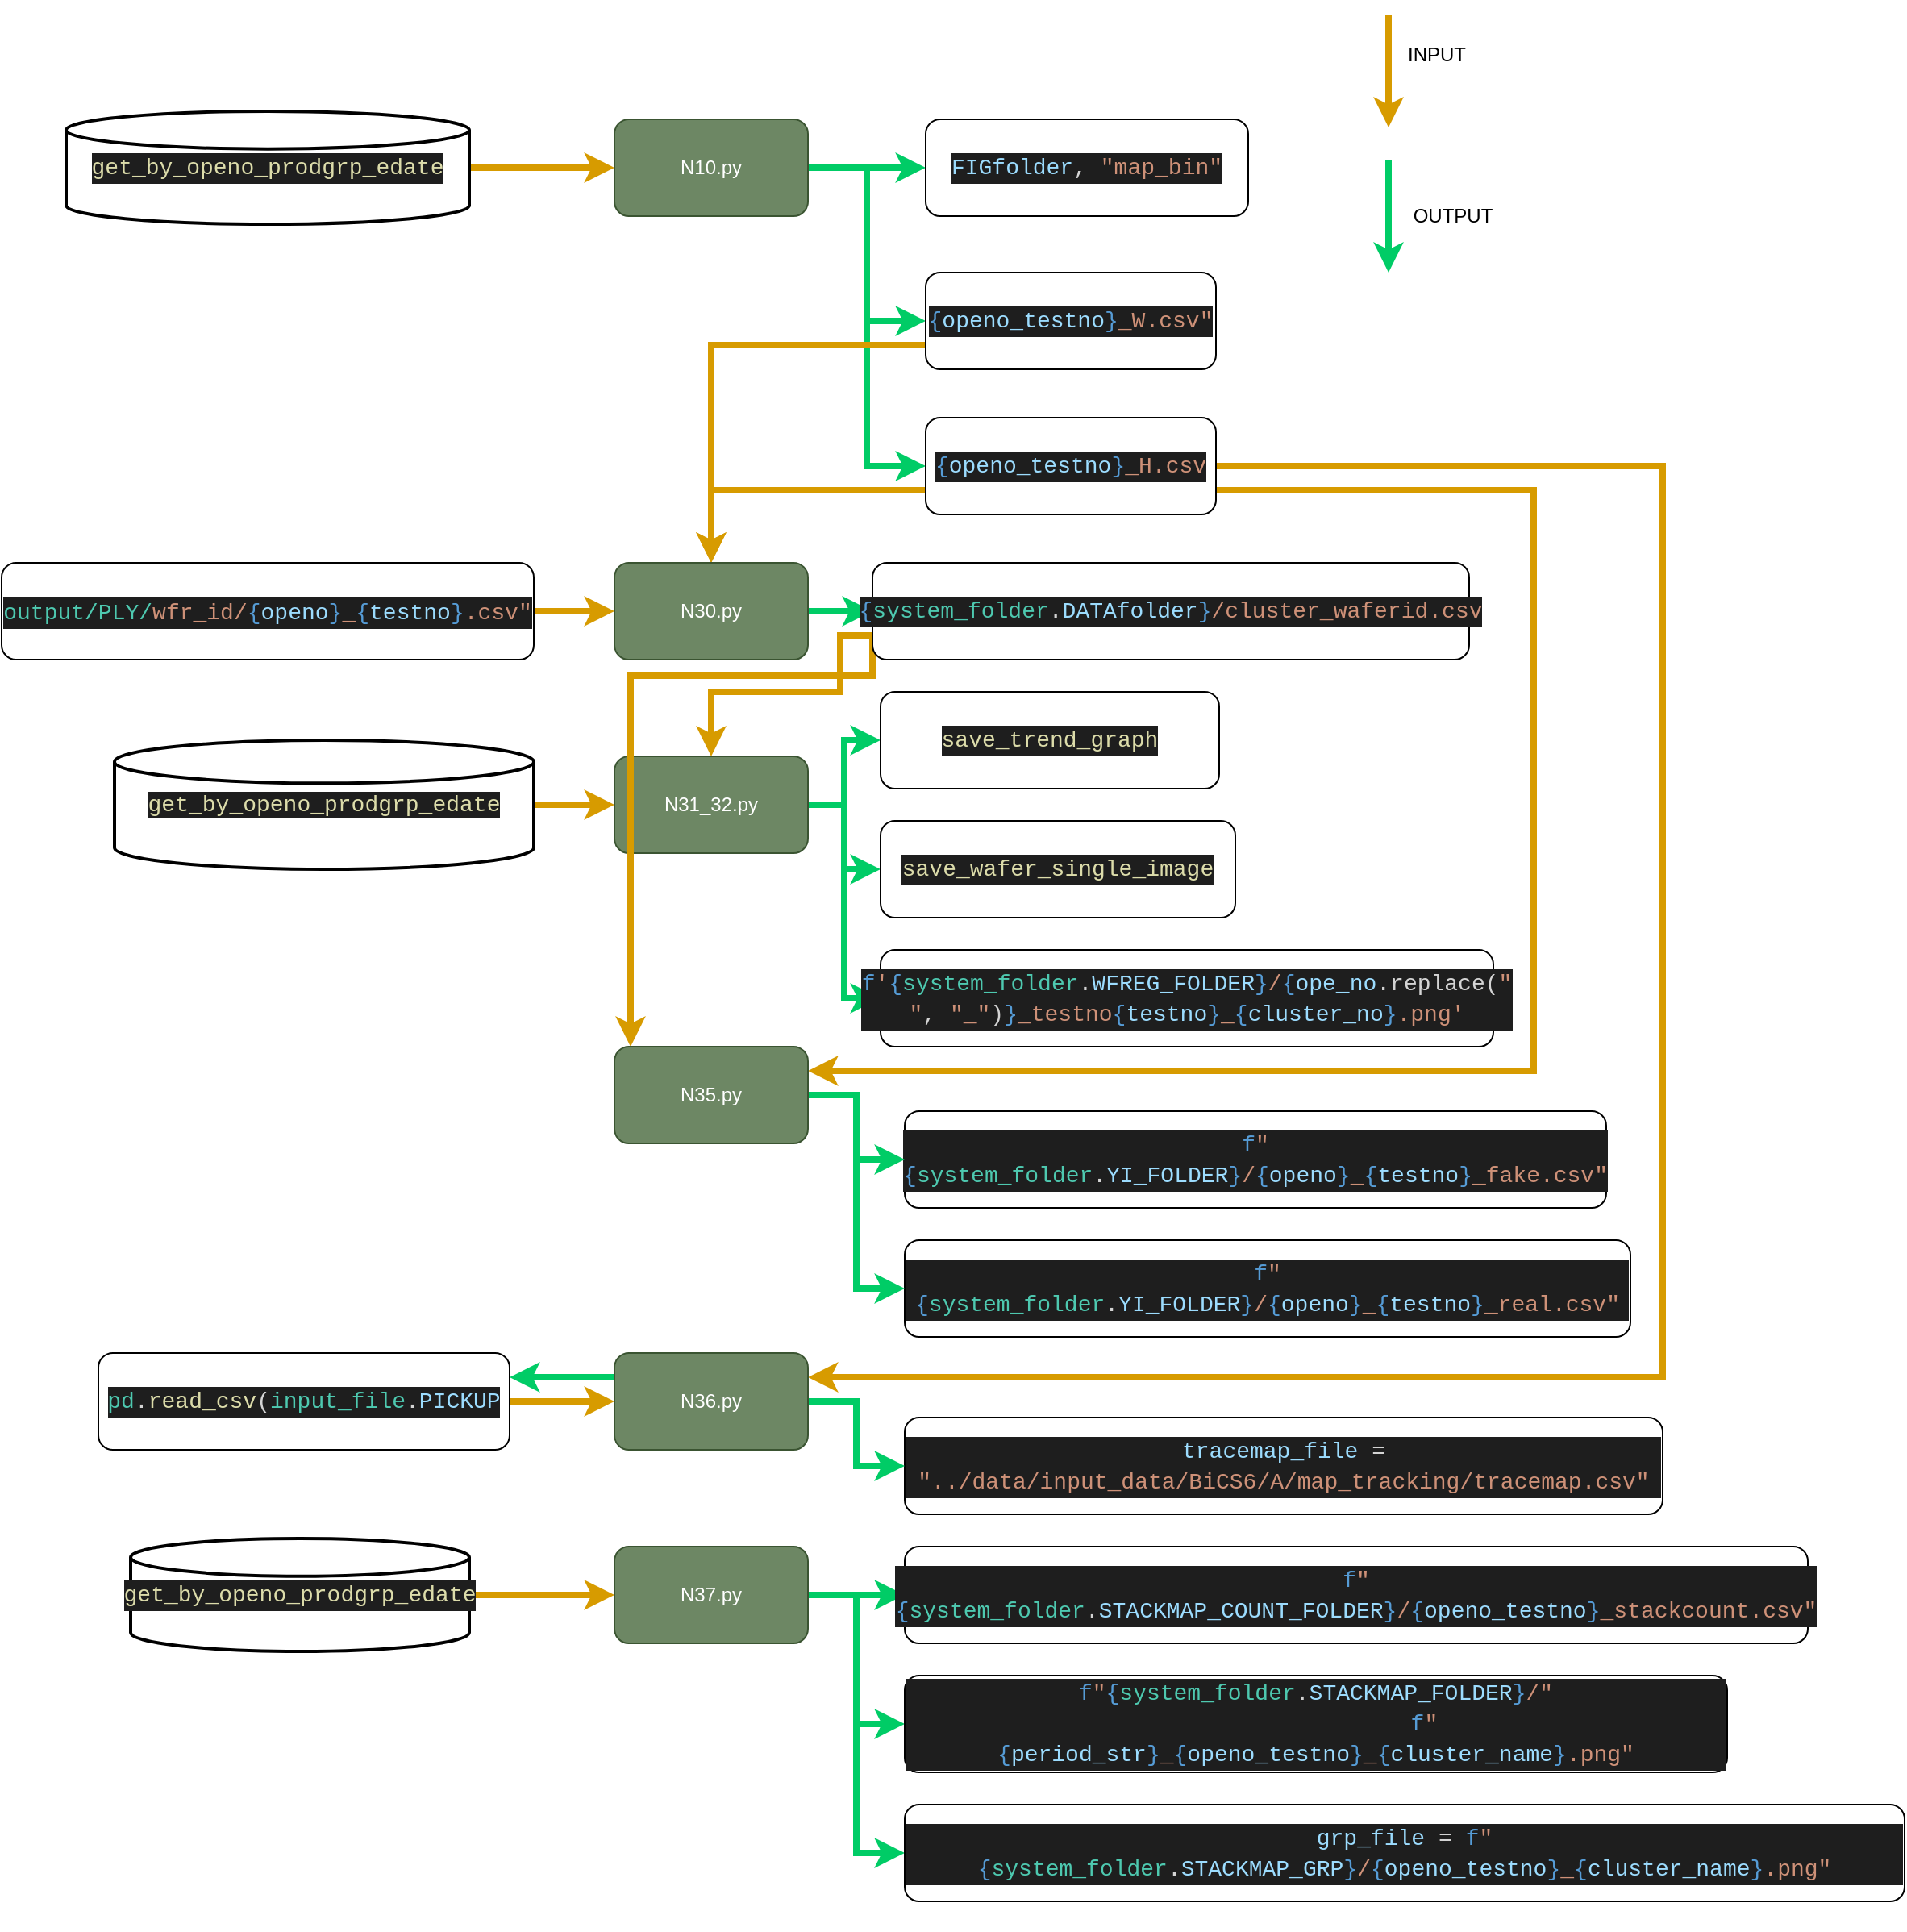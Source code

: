 <mxfile version="15.5.2" type="github">
  <diagram id="6iDU32mY2Nc6CBhis08E" name="Page-1">
    <mxGraphModel dx="2297" dy="750" grid="1" gridSize="10" guides="1" tooltips="1" connect="1" arrows="1" fold="1" page="1" pageScale="1" pageWidth="850" pageHeight="1100" math="0" shadow="0">
      <root>
        <mxCell id="0" />
        <mxCell id="1" parent="0" />
        <mxCell id="aXDBIrbwVsfuyC3R2ou0-71" style="edgeStyle=orthogonalEdgeStyle;rounded=0;orthogonalLoop=1;jettySize=auto;html=1;exitX=1;exitY=0.5;exitDx=0;exitDy=0;entryX=0;entryY=0.5;entryDx=0;entryDy=0;strokeColor=#00CC66;strokeWidth=4;" edge="1" parent="1" source="aXDBIrbwVsfuyC3R2ou0-1" target="aXDBIrbwVsfuyC3R2ou0-23">
          <mxGeometry relative="1" as="geometry" />
        </mxCell>
        <mxCell id="aXDBIrbwVsfuyC3R2ou0-72" style="edgeStyle=orthogonalEdgeStyle;rounded=0;orthogonalLoop=1;jettySize=auto;html=1;exitX=1;exitY=0.5;exitDx=0;exitDy=0;entryX=0;entryY=0.5;entryDx=0;entryDy=0;strokeColor=#00CC66;strokeWidth=4;" edge="1" parent="1" source="aXDBIrbwVsfuyC3R2ou0-1" target="aXDBIrbwVsfuyC3R2ou0-7">
          <mxGeometry relative="1" as="geometry" />
        </mxCell>
        <mxCell id="aXDBIrbwVsfuyC3R2ou0-73" style="edgeStyle=orthogonalEdgeStyle;rounded=0;orthogonalLoop=1;jettySize=auto;html=1;exitX=1;exitY=0.5;exitDx=0;exitDy=0;entryX=0;entryY=0.5;entryDx=0;entryDy=0;strokeColor=#00CC66;strokeWidth=4;" edge="1" parent="1" source="aXDBIrbwVsfuyC3R2ou0-1" target="aXDBIrbwVsfuyC3R2ou0-8">
          <mxGeometry relative="1" as="geometry" />
        </mxCell>
        <mxCell id="aXDBIrbwVsfuyC3R2ou0-1" value="N10.py" style="rounded=1;whiteSpace=wrap;html=1;fillColor=#6d8764;strokeColor=#3A5431;fontColor=#ffffff;" vertex="1" parent="1">
          <mxGeometry x="260" y="105" width="120" height="60" as="geometry" />
        </mxCell>
        <mxCell id="aXDBIrbwVsfuyC3R2ou0-6" style="edgeStyle=orthogonalEdgeStyle;rounded=0;orthogonalLoop=1;jettySize=auto;html=1;fillColor=#ffe6cc;strokeColor=#D79B00;strokeWidth=4;" edge="1" parent="1">
          <mxGeometry relative="1" as="geometry">
            <mxPoint x="740" y="40" as="sourcePoint" />
            <mxPoint x="740" y="110" as="targetPoint" />
            <Array as="points">
              <mxPoint x="740" y="70" />
              <mxPoint x="740" y="70" />
            </Array>
          </mxGeometry>
        </mxCell>
        <mxCell id="aXDBIrbwVsfuyC3R2ou0-81" style="edgeStyle=orthogonalEdgeStyle;rounded=0;orthogonalLoop=1;jettySize=auto;html=1;exitX=0;exitY=0.75;exitDx=0;exitDy=0;entryX=0.5;entryY=0;entryDx=0;entryDy=0;strokeColor=#D79B00;strokeWidth=4;" edge="1" parent="1" source="aXDBIrbwVsfuyC3R2ou0-7" target="aXDBIrbwVsfuyC3R2ou0-16">
          <mxGeometry relative="1" as="geometry" />
        </mxCell>
        <mxCell id="aXDBIrbwVsfuyC3R2ou0-7" value="&lt;div style=&quot;color: rgb(212 , 212 , 212) ; background-color: rgb(30 , 30 , 30) ; font-family: &amp;#34;consolas&amp;#34; , &amp;#34;courier new&amp;#34; , monospace ; font-size: 14px ; line-height: 19px&quot;&gt;&lt;span style=&quot;color: #569cd6&quot;&gt;{&lt;/span&gt;&lt;span style=&quot;color: #9cdcfe&quot;&gt;openo_testno&lt;/span&gt;&lt;span style=&quot;color: #569cd6&quot;&gt;}&lt;/span&gt;&lt;span style=&quot;color: #ce9178&quot;&gt;_W.csv&quot;&lt;/span&gt;&lt;/div&gt;" style="rounded=1;whiteSpace=wrap;html=1;" vertex="1" parent="1">
          <mxGeometry x="453" y="200" width="180" height="60" as="geometry" />
        </mxCell>
        <mxCell id="aXDBIrbwVsfuyC3R2ou0-77" style="edgeStyle=orthogonalEdgeStyle;rounded=0;orthogonalLoop=1;jettySize=auto;html=1;exitX=0;exitY=0.75;exitDx=0;exitDy=0;entryX=0.5;entryY=0;entryDx=0;entryDy=0;strokeColor=#D79B00;strokeWidth=4;" edge="1" parent="1" source="aXDBIrbwVsfuyC3R2ou0-8" target="aXDBIrbwVsfuyC3R2ou0-16">
          <mxGeometry relative="1" as="geometry" />
        </mxCell>
        <mxCell id="aXDBIrbwVsfuyC3R2ou0-94" style="edgeStyle=orthogonalEdgeStyle;rounded=0;orthogonalLoop=1;jettySize=auto;html=1;exitX=1;exitY=0.75;exitDx=0;exitDy=0;entryX=1;entryY=0.25;entryDx=0;entryDy=0;strokeColor=#D79B00;strokeWidth=4;" edge="1" parent="1" source="aXDBIrbwVsfuyC3R2ou0-8" target="aXDBIrbwVsfuyC3R2ou0-88">
          <mxGeometry relative="1" as="geometry">
            <Array as="points">
              <mxPoint x="830" y="335" />
              <mxPoint x="830" y="695" />
            </Array>
          </mxGeometry>
        </mxCell>
        <mxCell id="aXDBIrbwVsfuyC3R2ou0-100" style="edgeStyle=orthogonalEdgeStyle;rounded=0;orthogonalLoop=1;jettySize=auto;html=1;exitX=1;exitY=0.5;exitDx=0;exitDy=0;entryX=1;entryY=0.25;entryDx=0;entryDy=0;strokeColor=#D79B00;strokeWidth=4;" edge="1" parent="1" source="aXDBIrbwVsfuyC3R2ou0-8" target="aXDBIrbwVsfuyC3R2ou0-99">
          <mxGeometry relative="1" as="geometry">
            <Array as="points">
              <mxPoint x="910" y="320" />
              <mxPoint x="910" y="885" />
            </Array>
          </mxGeometry>
        </mxCell>
        <mxCell id="aXDBIrbwVsfuyC3R2ou0-8" value="&lt;div style=&quot;color: rgb(212 , 212 , 212) ; background-color: rgb(30 , 30 , 30) ; font-family: &amp;#34;consolas&amp;#34; , &amp;#34;courier new&amp;#34; , monospace ; font-size: 14px ; line-height: 19px&quot;&gt;&lt;div style=&quot;font-family: &amp;#34;consolas&amp;#34; , &amp;#34;courier new&amp;#34; , monospace ; line-height: 19px&quot;&gt;&lt;span style=&quot;color: #569cd6&quot;&gt;{&lt;/span&gt;&lt;span style=&quot;color: #9cdcfe&quot;&gt;openo_testno&lt;/span&gt;&lt;span style=&quot;color: #569cd6&quot;&gt;}&lt;/span&gt;&lt;span style=&quot;color: #ce9178&quot;&gt;_H.csv&lt;/span&gt;&lt;/div&gt;&lt;/div&gt;" style="rounded=1;whiteSpace=wrap;html=1;" vertex="1" parent="1">
          <mxGeometry x="453" y="290" width="180" height="60" as="geometry" />
        </mxCell>
        <mxCell id="aXDBIrbwVsfuyC3R2ou0-13" style="edgeStyle=orthogonalEdgeStyle;rounded=0;orthogonalLoop=1;jettySize=auto;html=1;fillColor=#ffe6cc;strokeColor=#00CC66;strokeWidth=4;" edge="1" parent="1">
          <mxGeometry relative="1" as="geometry">
            <mxPoint x="740" y="130" as="sourcePoint" />
            <mxPoint x="740" y="200" as="targetPoint" />
            <Array as="points">
              <mxPoint x="740" y="180" />
              <mxPoint x="740" y="180" />
            </Array>
          </mxGeometry>
        </mxCell>
        <mxCell id="aXDBIrbwVsfuyC3R2ou0-82" style="edgeStyle=orthogonalEdgeStyle;rounded=0;orthogonalLoop=1;jettySize=auto;html=1;exitX=1;exitY=0.5;exitDx=0;exitDy=0;entryX=0;entryY=0.5;entryDx=0;entryDy=0;strokeColor=#00CC66;strokeWidth=4;" edge="1" parent="1" source="aXDBIrbwVsfuyC3R2ou0-16" target="aXDBIrbwVsfuyC3R2ou0-79">
          <mxGeometry relative="1" as="geometry" />
        </mxCell>
        <mxCell id="aXDBIrbwVsfuyC3R2ou0-16" value="N30.py" style="rounded=1;whiteSpace=wrap;html=1;fillColor=#6d8764;strokeColor=#3A5431;fontColor=#ffffff;" vertex="1" parent="1">
          <mxGeometry x="260" y="380" width="120" height="60" as="geometry" />
        </mxCell>
        <mxCell id="aXDBIrbwVsfuyC3R2ou0-25" style="edgeStyle=orthogonalEdgeStyle;rounded=0;orthogonalLoop=1;jettySize=auto;html=1;strokeColor=#D79B00;strokeWidth=4;" edge="1" parent="1" source="aXDBIrbwVsfuyC3R2ou0-19" target="aXDBIrbwVsfuyC3R2ou0-16">
          <mxGeometry relative="1" as="geometry" />
        </mxCell>
        <mxCell id="aXDBIrbwVsfuyC3R2ou0-19" value="&lt;div style=&quot;background-color: rgb(30 , 30 , 30) ; font-size: 14px ; line-height: 19px&quot;&gt;&lt;font color=&quot;#4ec9b0&quot; face=&quot;consolas, courier new, monospace&quot;&gt;output/PLY/&lt;/font&gt;&lt;span style=&quot;color: rgb(206 , 145 , 120) ; font-family: &amp;#34;consolas&amp;#34; , &amp;#34;courier new&amp;#34; , monospace&quot;&gt;wfr_id&lt;/span&gt;&lt;span style=&quot;color: rgb(206 , 145 , 120) ; font-family: &amp;#34;consolas&amp;#34; , &amp;#34;courier new&amp;#34; , monospace&quot;&gt;/&lt;/span&gt;&lt;span style=&quot;color: rgb(86 , 156 , 214) ; font-family: &amp;#34;consolas&amp;#34; , &amp;#34;courier new&amp;#34; , monospace&quot;&gt;{&lt;/span&gt;&lt;span style=&quot;color: rgb(156 , 220 , 254) ; font-family: &amp;#34;consolas&amp;#34; , &amp;#34;courier new&amp;#34; , monospace&quot;&gt;openo&lt;/span&gt;&lt;span style=&quot;color: rgb(86 , 156 , 214) ; font-family: &amp;#34;consolas&amp;#34; , &amp;#34;courier new&amp;#34; , monospace&quot;&gt;}&lt;/span&gt;&lt;span style=&quot;color: rgb(206 , 145 , 120) ; font-family: &amp;#34;consolas&amp;#34; , &amp;#34;courier new&amp;#34; , monospace&quot;&gt;_&lt;/span&gt;&lt;span style=&quot;color: rgb(86 , 156 , 214) ; font-family: &amp;#34;consolas&amp;#34; , &amp;#34;courier new&amp;#34; , monospace&quot;&gt;{&lt;/span&gt;&lt;span style=&quot;color: rgb(156 , 220 , 254) ; font-family: &amp;#34;consolas&amp;#34; , &amp;#34;courier new&amp;#34; , monospace&quot;&gt;testno&lt;/span&gt;&lt;span style=&quot;color: rgb(86 , 156 , 214) ; font-family: &amp;#34;consolas&amp;#34; , &amp;#34;courier new&amp;#34; , monospace&quot;&gt;}&lt;/span&gt;&lt;span style=&quot;color: rgb(206 , 145 , 120) ; font-family: &amp;#34;consolas&amp;#34; , &amp;#34;courier new&amp;#34; , monospace&quot;&gt;.csv&quot;&lt;/span&gt;&lt;/div&gt;" style="rounded=1;whiteSpace=wrap;html=1;" vertex="1" parent="1">
          <mxGeometry x="-120" y="380" width="330" height="60" as="geometry" />
        </mxCell>
        <mxCell id="aXDBIrbwVsfuyC3R2ou0-23" value="&lt;div style=&quot;color: rgb(212 , 212 , 212) ; background-color: rgb(30 , 30 , 30) ; font-family: &amp;#34;consolas&amp;#34; , &amp;#34;courier new&amp;#34; , monospace ; font-size: 14px ; line-height: 19px&quot;&gt;&lt;span style=&quot;color: #9cdcfe&quot;&gt;FIGfolder&lt;/span&gt;, &lt;span style=&quot;color: #ce9178&quot;&gt;&quot;map_bin&quot;&lt;/span&gt;&lt;/div&gt;" style="rounded=1;whiteSpace=wrap;html=1;" vertex="1" parent="1">
          <mxGeometry x="453" y="105" width="200" height="60" as="geometry" />
        </mxCell>
        <mxCell id="aXDBIrbwVsfuyC3R2ou0-70" style="edgeStyle=orthogonalEdgeStyle;rounded=0;orthogonalLoop=1;jettySize=auto;html=1;exitX=1;exitY=0.5;exitDx=0;exitDy=0;exitPerimeter=0;entryX=0;entryY=0.5;entryDx=0;entryDy=0;strokeColor=#D79B00;strokeWidth=4;" edge="1" parent="1" source="aXDBIrbwVsfuyC3R2ou0-29" target="aXDBIrbwVsfuyC3R2ou0-1">
          <mxGeometry relative="1" as="geometry" />
        </mxCell>
        <mxCell id="aXDBIrbwVsfuyC3R2ou0-29" value="&lt;div style=&quot;color: rgb(212 , 212 , 212) ; background-color: rgb(30 , 30 , 30) ; font-family: &amp;#34;consolas&amp;#34; , &amp;#34;courier new&amp;#34; , monospace ; font-size: 14px ; line-height: 19px&quot;&gt;&lt;span style=&quot;color: #dcdcaa&quot;&gt;get_by_openo_prodgrp_edate&lt;/span&gt;&lt;/div&gt;" style="strokeWidth=2;html=1;shape=mxgraph.flowchart.database;whiteSpace=wrap;" vertex="1" parent="1">
          <mxGeometry x="-80" y="100" width="250" height="70" as="geometry" />
        </mxCell>
        <mxCell id="aXDBIrbwVsfuyC3R2ou0-41" style="edgeStyle=orthogonalEdgeStyle;rounded=0;orthogonalLoop=1;jettySize=auto;html=1;exitX=1;exitY=0.5;exitDx=0;exitDy=0;exitPerimeter=0;entryX=0;entryY=0.5;entryDx=0;entryDy=0;strokeColor=#D79B00;strokeWidth=4;" edge="1" parent="1" source="aXDBIrbwVsfuyC3R2ou0-34" target="aXDBIrbwVsfuyC3R2ou0-40">
          <mxGeometry relative="1" as="geometry" />
        </mxCell>
        <mxCell id="aXDBIrbwVsfuyC3R2ou0-34" value="&lt;span style=&quot;color: rgb(220 , 220 , 170) ; font-family: &amp;#34;consolas&amp;#34; , &amp;#34;courier new&amp;#34; , monospace ; font-size: 14px ; background-color: rgb(30 , 30 , 30)&quot;&gt;get_by_openo_prodgrp_edate&lt;/span&gt;" style="strokeWidth=2;html=1;shape=mxgraph.flowchart.database;whiteSpace=wrap;" vertex="1" parent="1">
          <mxGeometry x="-50" y="490" width="260" height="80" as="geometry" />
        </mxCell>
        <mxCell id="aXDBIrbwVsfuyC3R2ou0-85" style="edgeStyle=orthogonalEdgeStyle;rounded=0;orthogonalLoop=1;jettySize=auto;html=1;exitX=1;exitY=0.5;exitDx=0;exitDy=0;entryX=0;entryY=0.5;entryDx=0;entryDy=0;strokeColor=#00CC66;strokeWidth=4;" edge="1" parent="1" source="aXDBIrbwVsfuyC3R2ou0-40" target="aXDBIrbwVsfuyC3R2ou0-43">
          <mxGeometry relative="1" as="geometry" />
        </mxCell>
        <mxCell id="aXDBIrbwVsfuyC3R2ou0-86" style="edgeStyle=orthogonalEdgeStyle;rounded=0;orthogonalLoop=1;jettySize=auto;html=1;exitX=1;exitY=0.5;exitDx=0;exitDy=0;entryX=0;entryY=0.5;entryDx=0;entryDy=0;strokeColor=#00CC66;strokeWidth=4;" edge="1" parent="1" source="aXDBIrbwVsfuyC3R2ou0-40" target="aXDBIrbwVsfuyC3R2ou0-46">
          <mxGeometry relative="1" as="geometry" />
        </mxCell>
        <mxCell id="aXDBIrbwVsfuyC3R2ou0-87" style="edgeStyle=orthogonalEdgeStyle;rounded=0;orthogonalLoop=1;jettySize=auto;html=1;exitX=1;exitY=0.5;exitDx=0;exitDy=0;entryX=0;entryY=0.5;entryDx=0;entryDy=0;strokeColor=#00CC66;strokeWidth=4;" edge="1" parent="1" source="aXDBIrbwVsfuyC3R2ou0-40" target="aXDBIrbwVsfuyC3R2ou0-45">
          <mxGeometry relative="1" as="geometry" />
        </mxCell>
        <mxCell id="aXDBIrbwVsfuyC3R2ou0-40" value="N31_32.py" style="rounded=1;whiteSpace=wrap;html=1;fillColor=#6d8764;fontColor=#ffffff;strokeColor=#3A5431;" vertex="1" parent="1">
          <mxGeometry x="260" y="500" width="120" height="60" as="geometry" />
        </mxCell>
        <mxCell id="aXDBIrbwVsfuyC3R2ou0-43" value="&lt;div style=&quot;color: rgb(212 , 212 , 212) ; background-color: rgb(30 , 30 , 30) ; font-family: &amp;#34;consolas&amp;#34; , &amp;#34;courier new&amp;#34; , monospace ; font-size: 14px ; line-height: 19px&quot;&gt;&lt;span style=&quot;color: #dcdcaa&quot;&gt;save_trend_graph&lt;/span&gt;&lt;/div&gt;" style="rounded=1;whiteSpace=wrap;html=1;" vertex="1" parent="1">
          <mxGeometry x="425" y="460" width="210" height="60" as="geometry" />
        </mxCell>
        <mxCell id="aXDBIrbwVsfuyC3R2ou0-45" value="&lt;div style=&quot;color: rgb(212 , 212 , 212) ; background-color: rgb(30 , 30 , 30) ; font-family: &amp;#34;consolas&amp;#34; , &amp;#34;courier new&amp;#34; , monospace ; font-size: 14px ; line-height: 19px&quot;&gt;&lt;span style=&quot;color: #569cd6&quot;&gt;f&lt;/span&gt;&lt;span style=&quot;color: #ce9178&quot;&gt;&#39;&lt;/span&gt;&lt;span style=&quot;color: #569cd6&quot;&gt;{&lt;/span&gt;&lt;span style=&quot;color: #4ec9b0&quot;&gt;system_folder&lt;/span&gt;.&lt;span style=&quot;color: #9cdcfe&quot;&gt;WFREG_FOLDER&lt;/span&gt;&lt;span style=&quot;color: #569cd6&quot;&gt;}&lt;/span&gt;&lt;span style=&quot;color: #ce9178&quot;&gt;/&lt;/span&gt;&lt;span style=&quot;color: #569cd6&quot;&gt;{&lt;/span&gt;&lt;span style=&quot;color: #9cdcfe&quot;&gt;ope_no&lt;/span&gt;.replace(&lt;span style=&quot;color: #ce9178&quot;&gt;&quot; &quot;&lt;/span&gt;, &lt;span style=&quot;color: #ce9178&quot;&gt;&quot;_&quot;&lt;/span&gt;)&lt;span style=&quot;color: #569cd6&quot;&gt;}&lt;/span&gt;&lt;span style=&quot;color: #ce9178&quot;&gt;_testno&lt;/span&gt;&lt;span style=&quot;color: #569cd6&quot;&gt;{&lt;/span&gt;&lt;span style=&quot;color: #9cdcfe&quot;&gt;testno&lt;/span&gt;&lt;span style=&quot;color: #569cd6&quot;&gt;}&lt;/span&gt;&lt;span style=&quot;color: #ce9178&quot;&gt;_&lt;/span&gt;&lt;span style=&quot;color: #569cd6&quot;&gt;{&lt;/span&gt;&lt;span style=&quot;color: #9cdcfe&quot;&gt;cluster_no&lt;/span&gt;&lt;span style=&quot;color: #569cd6&quot;&gt;}&lt;/span&gt;&lt;span style=&quot;color: #ce9178&quot;&gt;.png&#39;&lt;/span&gt;&lt;/div&gt;" style="rounded=1;whiteSpace=wrap;html=1;" vertex="1" parent="1">
          <mxGeometry x="425" y="620" width="380" height="60" as="geometry" />
        </mxCell>
        <mxCell id="aXDBIrbwVsfuyC3R2ou0-46" value="&lt;div style=&quot;color: rgb(212 , 212 , 212) ; background-color: rgb(30 , 30 , 30) ; font-family: &amp;#34;consolas&amp;#34; , &amp;#34;courier new&amp;#34; , monospace ; font-size: 14px ; line-height: 19px&quot;&gt;&lt;span style=&quot;color: #dcdcaa&quot;&gt;save_wafer_single_image&lt;/span&gt;&lt;/div&gt;" style="rounded=1;whiteSpace=wrap;html=1;" vertex="1" parent="1">
          <mxGeometry x="425" y="540" width="220" height="60" as="geometry" />
        </mxCell>
        <mxCell id="aXDBIrbwVsfuyC3R2ou0-54" value="&lt;div style=&quot;color: rgb(212 , 212 , 212) ; background-color: rgb(30 , 30 , 30) ; font-family: &amp;#34;consolas&amp;#34; , &amp;#34;courier new&amp;#34; , monospace ; font-size: 14px ; line-height: 19px&quot;&gt;&lt;span style=&quot;color: #569cd6&quot;&gt;f&lt;/span&gt;&lt;span style=&quot;color: #ce9178&quot;&gt;&quot;&lt;/span&gt;&lt;span style=&quot;color: #569cd6&quot;&gt;{&lt;/span&gt;&lt;span style=&quot;color: #4ec9b0&quot;&gt;system_folder&lt;/span&gt;.&lt;span style=&quot;color: #9cdcfe&quot;&gt;YI_FOLDER&lt;/span&gt;&lt;span style=&quot;color: #569cd6&quot;&gt;}&lt;/span&gt;&lt;span style=&quot;color: #ce9178&quot;&gt;/&lt;/span&gt;&lt;span style=&quot;color: #569cd6&quot;&gt;{&lt;/span&gt;&lt;span style=&quot;color: #9cdcfe&quot;&gt;openo&lt;/span&gt;&lt;span style=&quot;color: #569cd6&quot;&gt;}&lt;/span&gt;&lt;span style=&quot;color: #ce9178&quot;&gt;_&lt;/span&gt;&lt;span style=&quot;color: #569cd6&quot;&gt;{&lt;/span&gt;&lt;span style=&quot;color: #9cdcfe&quot;&gt;testno&lt;/span&gt;&lt;span style=&quot;color: #569cd6&quot;&gt;}&lt;/span&gt;&lt;span style=&quot;color: #ce9178&quot;&gt;_real.csv&quot;&lt;/span&gt;&lt;/div&gt;" style="rounded=1;whiteSpace=wrap;html=1;" vertex="1" parent="1">
          <mxGeometry x="440" y="800" width="450" height="60" as="geometry" />
        </mxCell>
        <mxCell id="aXDBIrbwVsfuyC3R2ou0-55" value="&lt;div style=&quot;color: rgb(212 , 212 , 212) ; background-color: rgb(30 , 30 , 30) ; font-family: &amp;#34;consolas&amp;#34; , &amp;#34;courier new&amp;#34; , monospace ; font-size: 14px ; line-height: 19px&quot;&gt;&lt;span style=&quot;color: #569cd6&quot;&gt;f&lt;/span&gt;&lt;span style=&quot;color: #ce9178&quot;&gt;&quot;&lt;/span&gt;&lt;span style=&quot;color: #569cd6&quot;&gt;{&lt;/span&gt;&lt;span style=&quot;color: #4ec9b0&quot;&gt;system_folder&lt;/span&gt;.&lt;span style=&quot;color: #9cdcfe&quot;&gt;YI_FOLDER&lt;/span&gt;&lt;span style=&quot;color: #569cd6&quot;&gt;}&lt;/span&gt;&lt;span style=&quot;color: #ce9178&quot;&gt;/&lt;/span&gt;&lt;span style=&quot;color: #569cd6&quot;&gt;{&lt;/span&gt;&lt;span style=&quot;color: #9cdcfe&quot;&gt;openo&lt;/span&gt;&lt;span style=&quot;color: #569cd6&quot;&gt;}&lt;/span&gt;&lt;span style=&quot;color: #ce9178&quot;&gt;_&lt;/span&gt;&lt;span style=&quot;color: #569cd6&quot;&gt;{&lt;/span&gt;&lt;span style=&quot;color: #9cdcfe&quot;&gt;testno&lt;/span&gt;&lt;span style=&quot;color: #569cd6&quot;&gt;}&lt;/span&gt;&lt;span style=&quot;color: #ce9178&quot;&gt;_fake.csv&quot;&lt;/span&gt;&lt;/div&gt;" style="rounded=1;whiteSpace=wrap;html=1;" vertex="1" parent="1">
          <mxGeometry x="440" y="720" width="435" height="60" as="geometry" />
        </mxCell>
        <mxCell id="aXDBIrbwVsfuyC3R2ou0-101" style="edgeStyle=orthogonalEdgeStyle;rounded=0;orthogonalLoop=1;jettySize=auto;html=1;exitX=1;exitY=0.5;exitDx=0;exitDy=0;entryX=0;entryY=0.5;entryDx=0;entryDy=0;strokeColor=#D79B00;strokeWidth=4;" edge="1" parent="1" source="aXDBIrbwVsfuyC3R2ou0-59" target="aXDBIrbwVsfuyC3R2ou0-99">
          <mxGeometry relative="1" as="geometry" />
        </mxCell>
        <mxCell id="aXDBIrbwVsfuyC3R2ou0-59" value="&#xa;&#xa;&lt;div style=&quot;color: rgb(212, 212, 212); background-color: rgb(30, 30, 30); font-family: consolas, &amp;quot;courier new&amp;quot;, monospace; font-weight: normal; font-size: 14px; line-height: 19px;&quot;&gt;&lt;div&gt;&lt;span style=&quot;color: #4ec9b0&quot;&gt;pd&lt;/span&gt;&lt;span style=&quot;color: #d4d4d4&quot;&gt;.&lt;/span&gt;&lt;span style=&quot;color: #dcdcaa&quot;&gt;read_csv&lt;/span&gt;&lt;span style=&quot;color: #d4d4d4&quot;&gt;(&lt;/span&gt;&lt;span style=&quot;color: #4ec9b0&quot;&gt;input_file&lt;/span&gt;&lt;span style=&quot;color: #d4d4d4&quot;&gt;.&lt;/span&gt;&lt;span style=&quot;color: #9cdcfe&quot;&gt;PICKUP&lt;/span&gt;&lt;/div&gt;&lt;/div&gt;&#xa;&#xa;" style="rounded=1;whiteSpace=wrap;html=1;" vertex="1" parent="1">
          <mxGeometry x="-60" y="870" width="255" height="60" as="geometry" />
        </mxCell>
        <mxCell id="aXDBIrbwVsfuyC3R2ou0-64" value="&lt;div style=&quot;color: rgb(212 , 212 , 212) ; background-color: rgb(30 , 30 , 30) ; font-family: &amp;#34;consolas&amp;#34; , &amp;#34;courier new&amp;#34; , monospace ; font-size: 14px ; line-height: 19px&quot;&gt;&lt;span style=&quot;color: #9cdcfe&quot;&gt;tracemap_file&lt;/span&gt; = &lt;span style=&quot;color: #ce9178&quot;&gt;&quot;../data/input_data/BiCS6/A/map_tracking/tracemap.csv&quot;&lt;/span&gt;&lt;/div&gt;" style="rounded=1;whiteSpace=wrap;html=1;" vertex="1" parent="1">
          <mxGeometry x="440" y="910" width="470" height="60" as="geometry" />
        </mxCell>
        <mxCell id="aXDBIrbwVsfuyC3R2ou0-67" value="INPUT" style="text;html=1;strokeColor=none;fillColor=none;align=center;verticalAlign=middle;whiteSpace=wrap;rounded=0;" vertex="1" parent="1">
          <mxGeometry x="740" y="50" width="60" height="30" as="geometry" />
        </mxCell>
        <mxCell id="aXDBIrbwVsfuyC3R2ou0-68" value="OUTPUT" style="text;html=1;strokeColor=none;fillColor=none;align=center;verticalAlign=middle;whiteSpace=wrap;rounded=0;" vertex="1" parent="1">
          <mxGeometry x="750" y="150" width="60" height="30" as="geometry" />
        </mxCell>
        <mxCell id="aXDBIrbwVsfuyC3R2ou0-83" style="edgeStyle=orthogonalEdgeStyle;rounded=0;orthogonalLoop=1;jettySize=auto;html=1;exitX=0;exitY=0.75;exitDx=0;exitDy=0;strokeColor=#D79B00;strokeWidth=4;" edge="1" parent="1" source="aXDBIrbwVsfuyC3R2ou0-79" target="aXDBIrbwVsfuyC3R2ou0-40">
          <mxGeometry relative="1" as="geometry">
            <Array as="points">
              <mxPoint x="400" y="425" />
              <mxPoint x="400" y="460" />
              <mxPoint x="320" y="460" />
            </Array>
          </mxGeometry>
        </mxCell>
        <mxCell id="aXDBIrbwVsfuyC3R2ou0-89" style="edgeStyle=orthogonalEdgeStyle;rounded=0;orthogonalLoop=1;jettySize=auto;html=1;exitX=0;exitY=0.75;exitDx=0;exitDy=0;strokeColor=#D79B00;strokeWidth=4;" edge="1" parent="1" source="aXDBIrbwVsfuyC3R2ou0-79" target="aXDBIrbwVsfuyC3R2ou0-88">
          <mxGeometry relative="1" as="geometry">
            <Array as="points">
              <mxPoint x="420" y="450" />
              <mxPoint x="270" y="450" />
            </Array>
          </mxGeometry>
        </mxCell>
        <mxCell id="aXDBIrbwVsfuyC3R2ou0-79" value="&lt;div style=&quot;color: rgb(212 , 212 , 212) ; background-color: rgb(30 , 30 , 30) ; font-family: &amp;#34;consolas&amp;#34; , &amp;#34;courier new&amp;#34; , monospace ; font-size: 14px ; line-height: 19px&quot;&gt;&lt;span style=&quot;color: #569cd6&quot;&gt;{&lt;/span&gt;&lt;span style=&quot;color: #4ec9b0&quot;&gt;system_folder&lt;/span&gt;.&lt;span style=&quot;color: #9cdcfe&quot;&gt;DATAfolder&lt;/span&gt;&lt;span style=&quot;color: #569cd6&quot;&gt;}&lt;/span&gt;&lt;span style=&quot;color: #ce9178&quot;&gt;/cluster_waferid.csv&lt;/span&gt;&lt;/div&gt;" style="rounded=1;whiteSpace=wrap;html=1;" vertex="1" parent="1">
          <mxGeometry x="420" y="380" width="370" height="60" as="geometry" />
        </mxCell>
        <mxCell id="aXDBIrbwVsfuyC3R2ou0-97" style="edgeStyle=orthogonalEdgeStyle;rounded=0;orthogonalLoop=1;jettySize=auto;html=1;exitX=1;exitY=0.5;exitDx=0;exitDy=0;entryX=0;entryY=0.5;entryDx=0;entryDy=0;strokeColor=#00CC66;strokeWidth=4;" edge="1" parent="1" source="aXDBIrbwVsfuyC3R2ou0-88" target="aXDBIrbwVsfuyC3R2ou0-55">
          <mxGeometry relative="1" as="geometry" />
        </mxCell>
        <mxCell id="aXDBIrbwVsfuyC3R2ou0-98" style="edgeStyle=orthogonalEdgeStyle;rounded=0;orthogonalLoop=1;jettySize=auto;html=1;exitX=1;exitY=0.5;exitDx=0;exitDy=0;entryX=0;entryY=0.5;entryDx=0;entryDy=0;strokeColor=#00CC66;strokeWidth=4;" edge="1" parent="1" source="aXDBIrbwVsfuyC3R2ou0-88" target="aXDBIrbwVsfuyC3R2ou0-54">
          <mxGeometry relative="1" as="geometry" />
        </mxCell>
        <mxCell id="aXDBIrbwVsfuyC3R2ou0-88" value="N35.py" style="rounded=1;whiteSpace=wrap;html=1;fillColor=#6d8764;fontColor=#ffffff;strokeColor=#3A5431;" vertex="1" parent="1">
          <mxGeometry x="260" y="680" width="120" height="60" as="geometry" />
        </mxCell>
        <mxCell id="aXDBIrbwVsfuyC3R2ou0-102" style="edgeStyle=orthogonalEdgeStyle;rounded=0;orthogonalLoop=1;jettySize=auto;html=1;exitX=0;exitY=0.25;exitDx=0;exitDy=0;entryX=1;entryY=0.25;entryDx=0;entryDy=0;strokeColor=#00CC66;strokeWidth=4;" edge="1" parent="1" source="aXDBIrbwVsfuyC3R2ou0-99" target="aXDBIrbwVsfuyC3R2ou0-59">
          <mxGeometry relative="1" as="geometry" />
        </mxCell>
        <mxCell id="aXDBIrbwVsfuyC3R2ou0-103" style="edgeStyle=orthogonalEdgeStyle;rounded=0;orthogonalLoop=1;jettySize=auto;html=1;exitX=1;exitY=0.5;exitDx=0;exitDy=0;entryX=0;entryY=0.5;entryDx=0;entryDy=0;strokeColor=#00CC66;strokeWidth=4;" edge="1" parent="1" source="aXDBIrbwVsfuyC3R2ou0-99" target="aXDBIrbwVsfuyC3R2ou0-64">
          <mxGeometry relative="1" as="geometry" />
        </mxCell>
        <mxCell id="aXDBIrbwVsfuyC3R2ou0-99" value="N36.py" style="rounded=1;whiteSpace=wrap;html=1;fillColor=#6d8764;fontColor=#ffffff;strokeColor=#3A5431;" vertex="1" parent="1">
          <mxGeometry x="260" y="870" width="120" height="60" as="geometry" />
        </mxCell>
        <mxCell id="aXDBIrbwVsfuyC3R2ou0-110" style="edgeStyle=orthogonalEdgeStyle;rounded=0;orthogonalLoop=1;jettySize=auto;html=1;exitX=1;exitY=0.5;exitDx=0;exitDy=0;entryX=0;entryY=0.5;entryDx=0;entryDy=0;strokeColor=#00CC66;strokeWidth=4;" edge="1" parent="1" source="aXDBIrbwVsfuyC3R2ou0-104" target="aXDBIrbwVsfuyC3R2ou0-107">
          <mxGeometry relative="1" as="geometry" />
        </mxCell>
        <mxCell id="aXDBIrbwVsfuyC3R2ou0-112" style="edgeStyle=orthogonalEdgeStyle;rounded=0;orthogonalLoop=1;jettySize=auto;html=1;exitX=1;exitY=0.5;exitDx=0;exitDy=0;entryX=0;entryY=0.5;entryDx=0;entryDy=0;strokeColor=#00CC66;strokeWidth=4;" edge="1" parent="1" source="aXDBIrbwVsfuyC3R2ou0-104" target="aXDBIrbwVsfuyC3R2ou0-111">
          <mxGeometry relative="1" as="geometry" />
        </mxCell>
        <mxCell id="aXDBIrbwVsfuyC3R2ou0-114" style="edgeStyle=orthogonalEdgeStyle;rounded=0;orthogonalLoop=1;jettySize=auto;html=1;exitX=1;exitY=0.5;exitDx=0;exitDy=0;entryX=0;entryY=0.5;entryDx=0;entryDy=0;strokeColor=#00CC66;strokeWidth=4;" edge="1" parent="1" source="aXDBIrbwVsfuyC3R2ou0-104" target="aXDBIrbwVsfuyC3R2ou0-113">
          <mxGeometry relative="1" as="geometry" />
        </mxCell>
        <mxCell id="aXDBIrbwVsfuyC3R2ou0-104" value="N37.py" style="rounded=1;whiteSpace=wrap;html=1;fillColor=#6d8764;fontColor=#ffffff;strokeColor=#3A5431;" vertex="1" parent="1">
          <mxGeometry x="260" y="990" width="120" height="60" as="geometry" />
        </mxCell>
        <mxCell id="aXDBIrbwVsfuyC3R2ou0-106" style="edgeStyle=orthogonalEdgeStyle;rounded=0;orthogonalLoop=1;jettySize=auto;html=1;exitX=1;exitY=0.5;exitDx=0;exitDy=0;exitPerimeter=0;entryX=0;entryY=0.5;entryDx=0;entryDy=0;strokeColor=#D79B00;strokeWidth=4;" edge="1" parent="1" source="aXDBIrbwVsfuyC3R2ou0-105" target="aXDBIrbwVsfuyC3R2ou0-104">
          <mxGeometry relative="1" as="geometry" />
        </mxCell>
        <mxCell id="aXDBIrbwVsfuyC3R2ou0-105" value="&lt;div style=&quot;color: rgb(212 , 212 , 212) ; background-color: rgb(30 , 30 , 30) ; font-family: &amp;#34;consolas&amp;#34; , &amp;#34;courier new&amp;#34; , monospace ; font-size: 14px ; line-height: 19px&quot;&gt;&lt;span style=&quot;color: #dcdcaa&quot;&gt;get_by_openo_prodgrp_edate&lt;/span&gt;&lt;/div&gt;" style="strokeWidth=2;html=1;shape=mxgraph.flowchart.database;whiteSpace=wrap;fillColor=#FFFFFF;" vertex="1" parent="1">
          <mxGeometry x="-40" y="985" width="210" height="70" as="geometry" />
        </mxCell>
        <mxCell id="aXDBIrbwVsfuyC3R2ou0-107" value="&lt;div style=&quot;color: rgb(212 , 212 , 212) ; background-color: rgb(30 , 30 , 30) ; font-family: &amp;#34;consolas&amp;#34; , &amp;#34;courier new&amp;#34; , monospace ; font-size: 14px ; line-height: 19px&quot;&gt;&lt;span style=&quot;color: #569cd6&quot;&gt;f&lt;/span&gt;&lt;span style=&quot;color: #ce9178&quot;&gt;&quot;&lt;/span&gt;&lt;span style=&quot;color: #569cd6&quot;&gt;{&lt;/span&gt;&lt;span style=&quot;color: #4ec9b0&quot;&gt;system_folder&lt;/span&gt;.&lt;span style=&quot;color: #9cdcfe&quot;&gt;STACKMAP_COUNT_FOLDER&lt;/span&gt;&lt;span style=&quot;color: #569cd6&quot;&gt;}&lt;/span&gt;&lt;span style=&quot;color: #ce9178&quot;&gt;/&lt;/span&gt;&lt;span style=&quot;color: #569cd6&quot;&gt;{&lt;/span&gt;&lt;span style=&quot;color: #9cdcfe&quot;&gt;openo_testno&lt;/span&gt;&lt;span style=&quot;color: #569cd6&quot;&gt;}&lt;/span&gt;&lt;span style=&quot;color: #ce9178&quot;&gt;_stackcount.csv&quot;&lt;/span&gt;&lt;/div&gt;" style="rounded=1;whiteSpace=wrap;html=1;fillColor=#FFFFFF;" vertex="1" parent="1">
          <mxGeometry x="440" y="990" width="560" height="60" as="geometry" />
        </mxCell>
        <mxCell id="aXDBIrbwVsfuyC3R2ou0-111" value="&lt;div style=&quot;color: rgb(212 , 212 , 212) ; background-color: rgb(30 , 30 , 30) ; font-family: &amp;#34;consolas&amp;#34; , &amp;#34;courier new&amp;#34; , monospace ; font-size: 14px ; line-height: 19px&quot;&gt;&lt;div&gt;&lt;span style=&quot;color: #569cd6&quot;&gt;f&lt;/span&gt;&lt;span style=&quot;color: #ce9178&quot;&gt;&quot;&lt;/span&gt;&lt;span style=&quot;color: #569cd6&quot;&gt;{&lt;/span&gt;&lt;span style=&quot;color: #4ec9b0&quot;&gt;system_folder&lt;/span&gt;.&lt;span style=&quot;color: #9cdcfe&quot;&gt;STACKMAP_FOLDER&lt;/span&gt;&lt;span style=&quot;color: #569cd6&quot;&gt;}&lt;/span&gt;&lt;span style=&quot;color: #ce9178&quot;&gt;/&quot;&lt;/span&gt;&lt;/div&gt;&lt;div&gt;&amp;nbsp; &amp;nbsp; &amp;nbsp; &amp;nbsp; &amp;nbsp; &amp;nbsp; &amp;nbsp; &amp;nbsp; &lt;span style=&quot;color: #569cd6&quot;&gt;f&lt;/span&gt;&lt;span style=&quot;color: #ce9178&quot;&gt;&quot;&lt;/span&gt;&lt;span style=&quot;color: #569cd6&quot;&gt;{&lt;/span&gt;&lt;span style=&quot;color: #9cdcfe&quot;&gt;period_str&lt;/span&gt;&lt;span style=&quot;color: #569cd6&quot;&gt;}&lt;/span&gt;&lt;span style=&quot;color: #ce9178&quot;&gt;_&lt;/span&gt;&lt;span style=&quot;color: #569cd6&quot;&gt;{&lt;/span&gt;&lt;span style=&quot;color: #9cdcfe&quot;&gt;openo_testno&lt;/span&gt;&lt;span style=&quot;color: #569cd6&quot;&gt;}&lt;/span&gt;&lt;span style=&quot;color: #ce9178&quot;&gt;_&lt;/span&gt;&lt;span style=&quot;color: #569cd6&quot;&gt;{&lt;/span&gt;&lt;span style=&quot;color: #9cdcfe&quot;&gt;cluster_name&lt;/span&gt;&lt;span style=&quot;color: #569cd6&quot;&gt;}&lt;/span&gt;&lt;span style=&quot;color: #ce9178&quot;&gt;.png&quot;&lt;/span&gt;&lt;/div&gt;&lt;/div&gt;" style="rounded=1;whiteSpace=wrap;html=1;fillColor=#FFFFFF;" vertex="1" parent="1">
          <mxGeometry x="440" y="1070" width="510" height="60" as="geometry" />
        </mxCell>
        <mxCell id="aXDBIrbwVsfuyC3R2ou0-113" value="&#xa;&#xa;&lt;div style=&quot;color: rgb(212, 212, 212); background-color: rgb(30, 30, 30); font-family: consolas, &amp;quot;courier new&amp;quot;, monospace; font-weight: normal; font-size: 14px; line-height: 19px;&quot;&gt;&lt;div&gt;&lt;span style=&quot;color: #9cdcfe&quot;&gt;grp_file&lt;/span&gt;&lt;span style=&quot;color: #d4d4d4&quot;&gt; = &lt;/span&gt;&lt;span style=&quot;color: #569cd6&quot;&gt;f&lt;/span&gt;&lt;span style=&quot;color: #ce9178&quot;&gt;&quot;&lt;/span&gt;&lt;span style=&quot;color: #569cd6&quot;&gt;{&lt;/span&gt;&lt;span style=&quot;color: #4ec9b0&quot;&gt;system_folder&lt;/span&gt;&lt;span style=&quot;color: #d4d4d4&quot;&gt;.&lt;/span&gt;&lt;span style=&quot;color: #9cdcfe&quot;&gt;STACKMAP_GRP&lt;/span&gt;&lt;span style=&quot;color: #569cd6&quot;&gt;}&lt;/span&gt;&lt;span style=&quot;color: #ce9178&quot;&gt;/&lt;/span&gt;&lt;span style=&quot;color: #569cd6&quot;&gt;{&lt;/span&gt;&lt;span style=&quot;color: #9cdcfe&quot;&gt;openo_testno&lt;/span&gt;&lt;span style=&quot;color: #569cd6&quot;&gt;}&lt;/span&gt;&lt;span style=&quot;color: #ce9178&quot;&gt;_&lt;/span&gt;&lt;span style=&quot;color: #569cd6&quot;&gt;{&lt;/span&gt;&lt;span style=&quot;color: #9cdcfe&quot;&gt;cluster_name&lt;/span&gt;&lt;span style=&quot;color: #569cd6&quot;&gt;}&lt;/span&gt;&lt;span style=&quot;color: #ce9178&quot;&gt;.png&quot;&lt;/span&gt;&lt;/div&gt;&lt;/div&gt;&#xa;&#xa;" style="rounded=1;whiteSpace=wrap;html=1;fillColor=#FFFFFF;" vertex="1" parent="1">
          <mxGeometry x="440" y="1150" width="620" height="60" as="geometry" />
        </mxCell>
      </root>
    </mxGraphModel>
  </diagram>
</mxfile>
